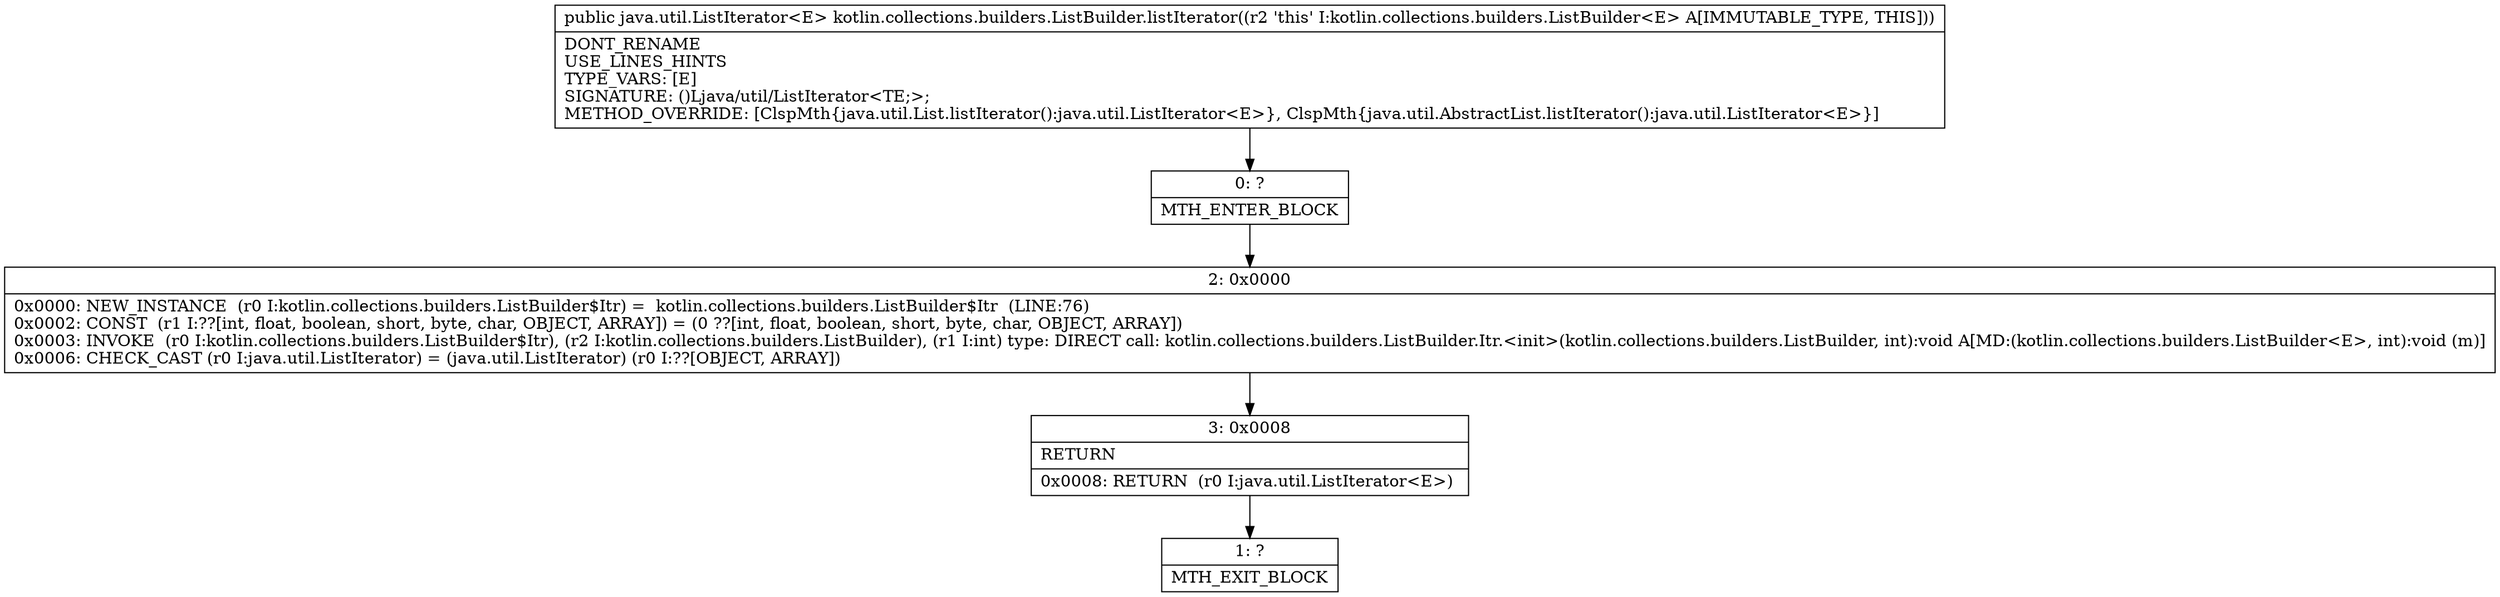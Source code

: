 digraph "CFG forkotlin.collections.builders.ListBuilder.listIterator()Ljava\/util\/ListIterator;" {
Node_0 [shape=record,label="{0\:\ ?|MTH_ENTER_BLOCK\l}"];
Node_2 [shape=record,label="{2\:\ 0x0000|0x0000: NEW_INSTANCE  (r0 I:kotlin.collections.builders.ListBuilder$Itr) =  kotlin.collections.builders.ListBuilder$Itr  (LINE:76)\l0x0002: CONST  (r1 I:??[int, float, boolean, short, byte, char, OBJECT, ARRAY]) = (0 ??[int, float, boolean, short, byte, char, OBJECT, ARRAY]) \l0x0003: INVOKE  (r0 I:kotlin.collections.builders.ListBuilder$Itr), (r2 I:kotlin.collections.builders.ListBuilder), (r1 I:int) type: DIRECT call: kotlin.collections.builders.ListBuilder.Itr.\<init\>(kotlin.collections.builders.ListBuilder, int):void A[MD:(kotlin.collections.builders.ListBuilder\<E\>, int):void (m)]\l0x0006: CHECK_CAST (r0 I:java.util.ListIterator) = (java.util.ListIterator) (r0 I:??[OBJECT, ARRAY]) \l}"];
Node_3 [shape=record,label="{3\:\ 0x0008|RETURN\l|0x0008: RETURN  (r0 I:java.util.ListIterator\<E\>) \l}"];
Node_1 [shape=record,label="{1\:\ ?|MTH_EXIT_BLOCK\l}"];
MethodNode[shape=record,label="{public java.util.ListIterator\<E\> kotlin.collections.builders.ListBuilder.listIterator((r2 'this' I:kotlin.collections.builders.ListBuilder\<E\> A[IMMUTABLE_TYPE, THIS]))  | DONT_RENAME\lUSE_LINES_HINTS\lTYPE_VARS: [E]\lSIGNATURE: ()Ljava\/util\/ListIterator\<TE;\>;\lMETHOD_OVERRIDE: [ClspMth\{java.util.List.listIterator():java.util.ListIterator\<E\>\}, ClspMth\{java.util.AbstractList.listIterator():java.util.ListIterator\<E\>\}]\l}"];
MethodNode -> Node_0;Node_0 -> Node_2;
Node_2 -> Node_3;
Node_3 -> Node_1;
}

